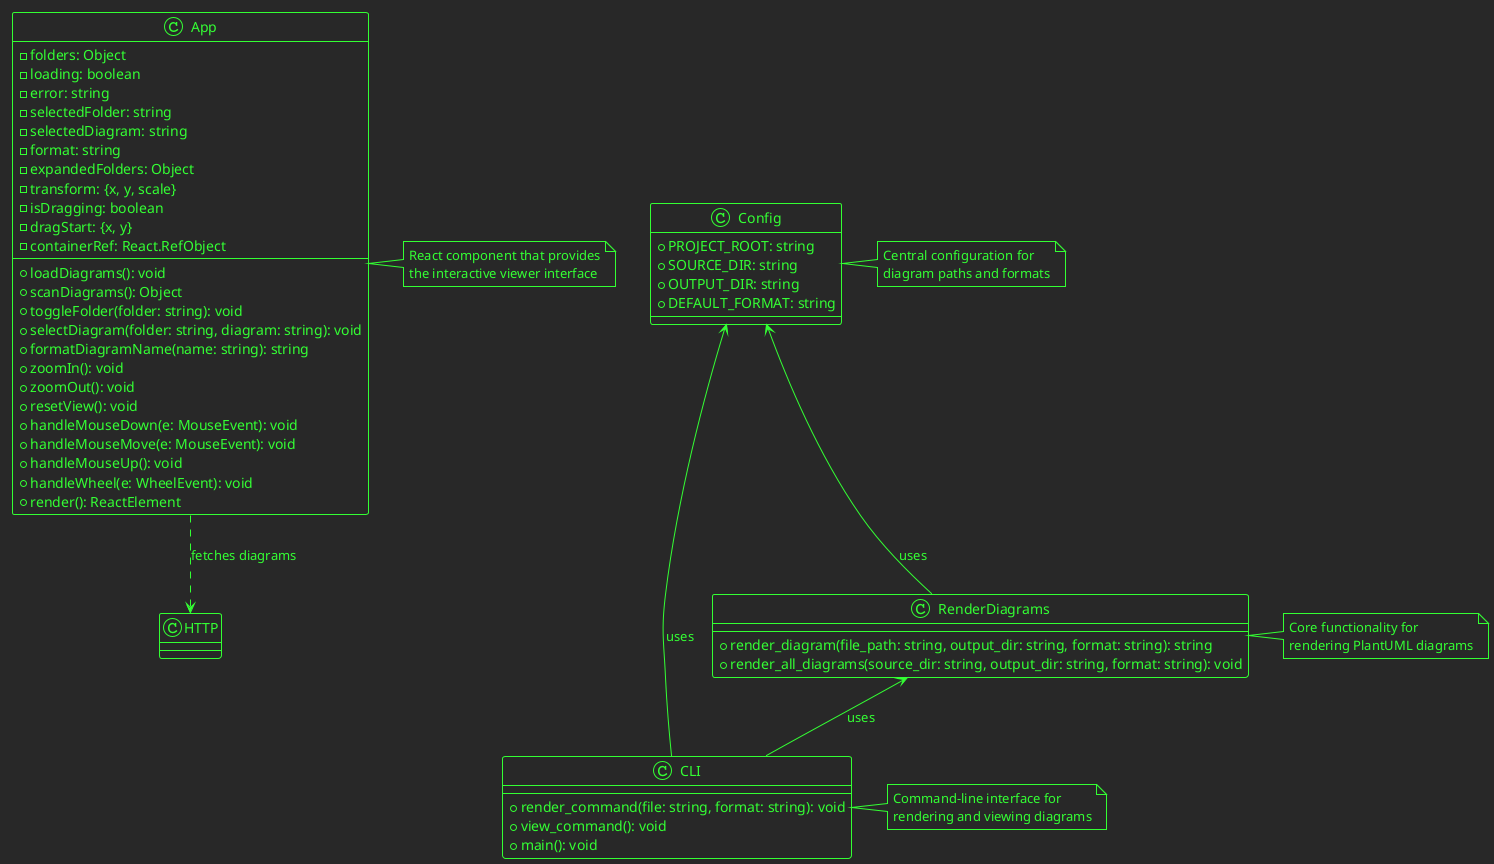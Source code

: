 @startuml "PlantUML Viewer Class Diagram"

!theme crt-green

' Define the classes
class App {
  - folders: Object
  - loading: boolean
  - error: string
  - selectedFolder: string
  - selectedDiagram: string
  - format: string
  - expandedFolders: Object
  - transform: {x, y, scale}
  - isDragging: boolean
  - dragStart: {x, y}
  - containerRef: React.RefObject
  + loadDiagrams(): void
  + scanDiagrams(): Object
  + toggleFolder(folder: string): void
  + selectDiagram(folder: string, diagram: string): void
  + formatDiagramName(name: string): string
  + zoomIn(): void
  + zoomOut(): void
  + resetView(): void
  + handleMouseDown(e: MouseEvent): void
  + handleMouseMove(e: MouseEvent): void
  + handleMouseUp(): void
  + handleWheel(e: WheelEvent): void
  + render(): ReactElement
}

class Config {
  + PROJECT_ROOT: string
  + SOURCE_DIR: string
  + OUTPUT_DIR: string
  + DEFAULT_FORMAT: string
}

class CLI {
  + render_command(file: string, format: string): void
  + view_command(): void
  + main(): void
}

class RenderDiagrams {
  + render_diagram(file_path: string, output_dir: string, format: string): string
  + render_all_diagrams(source_dir: string, output_dir: string, format: string): void
}

' Define relationships
Config <-- RenderDiagrams : uses
Config <-- CLI : uses
RenderDiagrams <-- CLI : uses
App ..> "HTTP" : fetches diagrams

note right of App
  React component that provides
  the interactive viewer interface
end note

note right of Config
  Central configuration for
  diagram paths and formats
end note

note right of CLI
  Command-line interface for
  rendering and viewing diagrams
end note

note right of RenderDiagrams
  Core functionality for
  rendering PlantUML diagrams
end note

@enduml